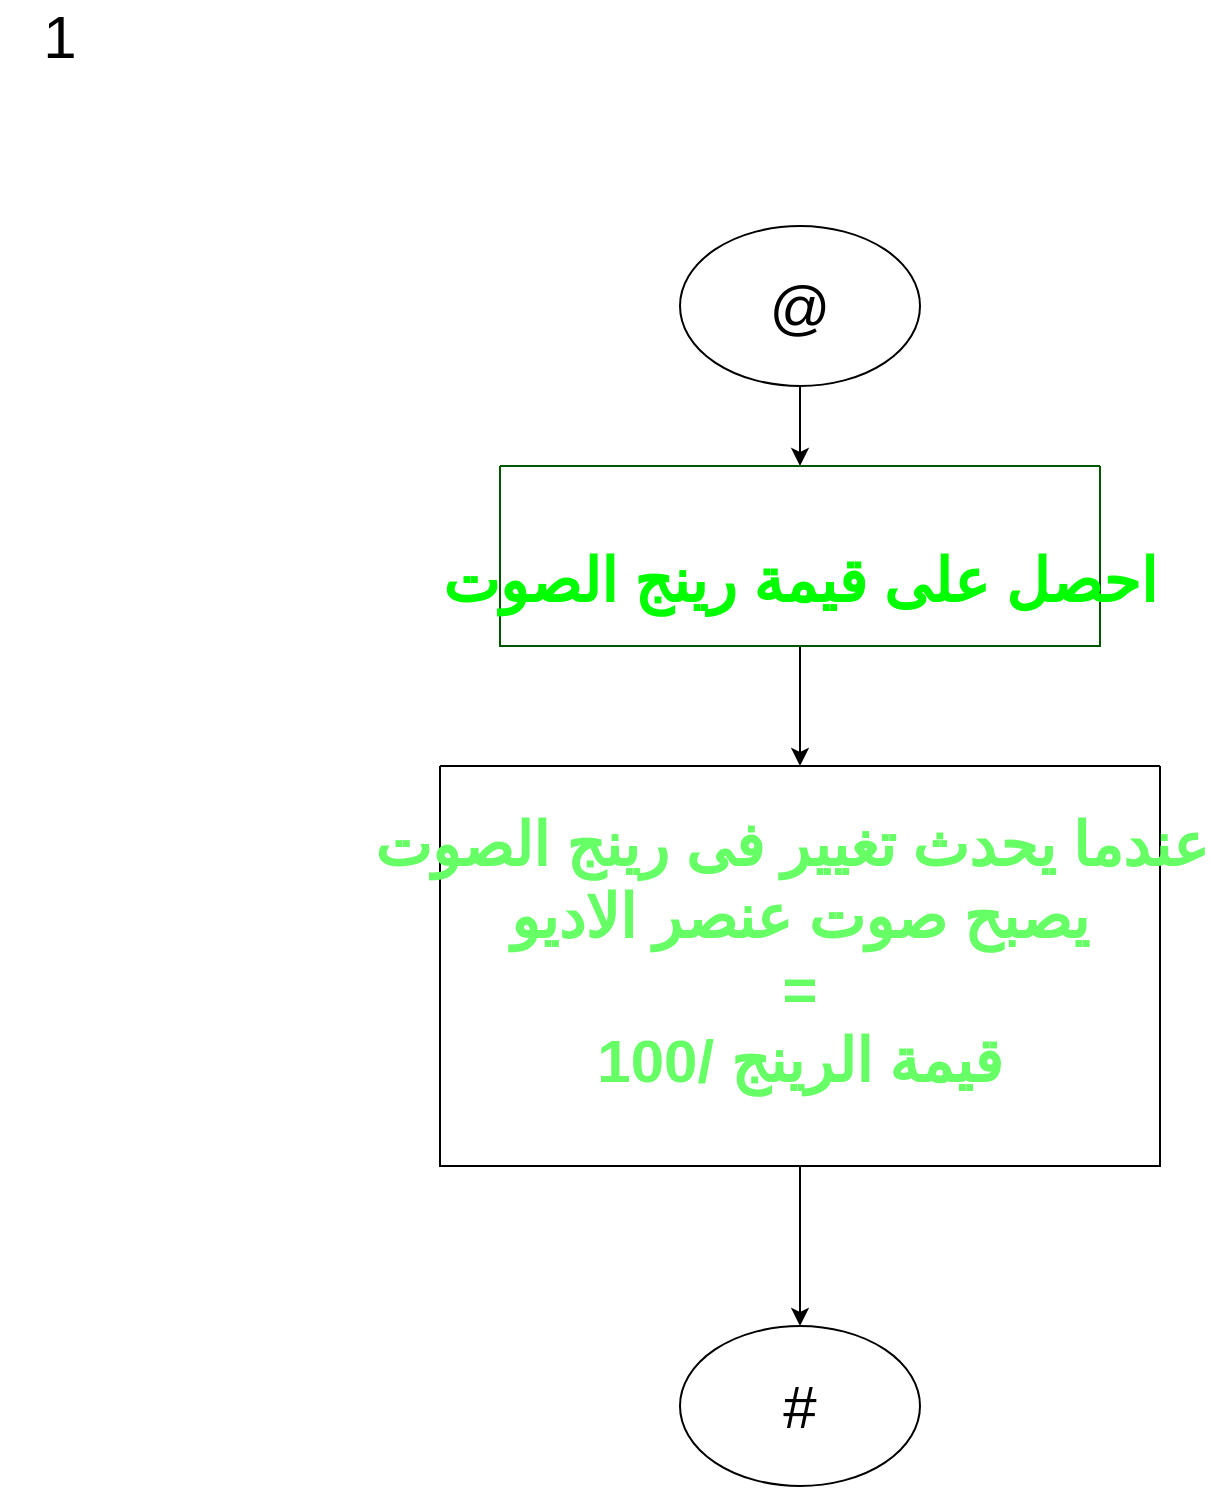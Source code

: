 <mxfile>
    <diagram id="xYd4pYWsFwGCtO9bfNtv" name="4###">
        <mxGraphModel dx="853" dy="610" grid="1" gridSize="10" guides="1" tooltips="1" connect="1" arrows="1" fold="1" page="1" pageScale="1" pageWidth="850" pageHeight="1100" math="0" shadow="0">
            <root>
                <mxCell id="0"/>
                <mxCell id="1" parent="0"/>
                <mxCell id="is623GOQS07EtLY0oyY9-6" style="edgeStyle=none;html=1;exitX=0.5;exitY=1;exitDx=0;exitDy=0;entryX=0.5;entryY=0;entryDx=0;entryDy=0;fontSize=30;" edge="1" parent="1" source="is623GOQS07EtLY0oyY9-1" target="is623GOQS07EtLY0oyY9-2">
                    <mxGeometry relative="1" as="geometry"/>
                </mxCell>
                <mxCell id="is623GOQS07EtLY0oyY9-1" value="&lt;font style=&quot;font-size: 30px&quot;&gt;@&lt;/font&gt;" style="ellipse;whiteSpace=wrap;html=1;" vertex="1" parent="1">
                    <mxGeometry x="340" y="120" width="120" height="80" as="geometry"/>
                </mxCell>
                <mxCell id="is623GOQS07EtLY0oyY9-7" style="edgeStyle=none;html=1;exitX=0.5;exitY=1;exitDx=0;exitDy=0;entryX=0.5;entryY=0;entryDx=0;entryDy=0;fontSize=30;" edge="1" parent="1" source="is623GOQS07EtLY0oyY9-2" target="is623GOQS07EtLY0oyY9-3">
                    <mxGeometry relative="1" as="geometry"/>
                </mxCell>
                <mxCell id="is623GOQS07EtLY0oyY9-2" value="&#10;&#10;&#10;احصل على قيمة رينج الصوت" style="swimlane;startSize=0;fontSize=30;fillColor=#008a00;fontColor=#00FF00;strokeColor=#005700;backgroundOutline=0;" vertex="1" parent="1">
                    <mxGeometry x="250" y="240" width="300" height="90" as="geometry"/>
                </mxCell>
                <mxCell id="is623GOQS07EtLY0oyY9-8" style="edgeStyle=none;html=1;exitX=0.5;exitY=1;exitDx=0;exitDy=0;fontSize=30;" edge="1" parent="1" source="is623GOQS07EtLY0oyY9-3" target="is623GOQS07EtLY0oyY9-4">
                    <mxGeometry relative="1" as="geometry"/>
                </mxCell>
                <mxCell id="is623GOQS07EtLY0oyY9-3" value="&#10;&#10;&#10;&#10;&#10;عندما يحدث تغيير فى رينج الصوت &#10;يصبح صوت عنصر الاديو&#10;=&#10;قيمة الرينج /100" style="swimlane;startSize=0;fontSize=30;fontColor=#66FF66;" vertex="1" parent="1">
                    <mxGeometry x="220" y="390" width="360" height="200" as="geometry"/>
                </mxCell>
                <mxCell id="is623GOQS07EtLY0oyY9-4" value="#" style="ellipse;whiteSpace=wrap;html=1;fontSize=30;" vertex="1" parent="1">
                    <mxGeometry x="340" y="670" width="120" height="80" as="geometry"/>
                </mxCell>
                <mxCell id="is623GOQS07EtLY0oyY9-5" value="1" style="text;html=1;strokeColor=none;fillColor=none;align=center;verticalAlign=middle;whiteSpace=wrap;rounded=0;fontSize=30;" vertex="1" parent="1">
                    <mxGeometry y="10" width="60" height="30" as="geometry"/>
                </mxCell>
            </root>
        </mxGraphModel>
    </diagram>
</mxfile>